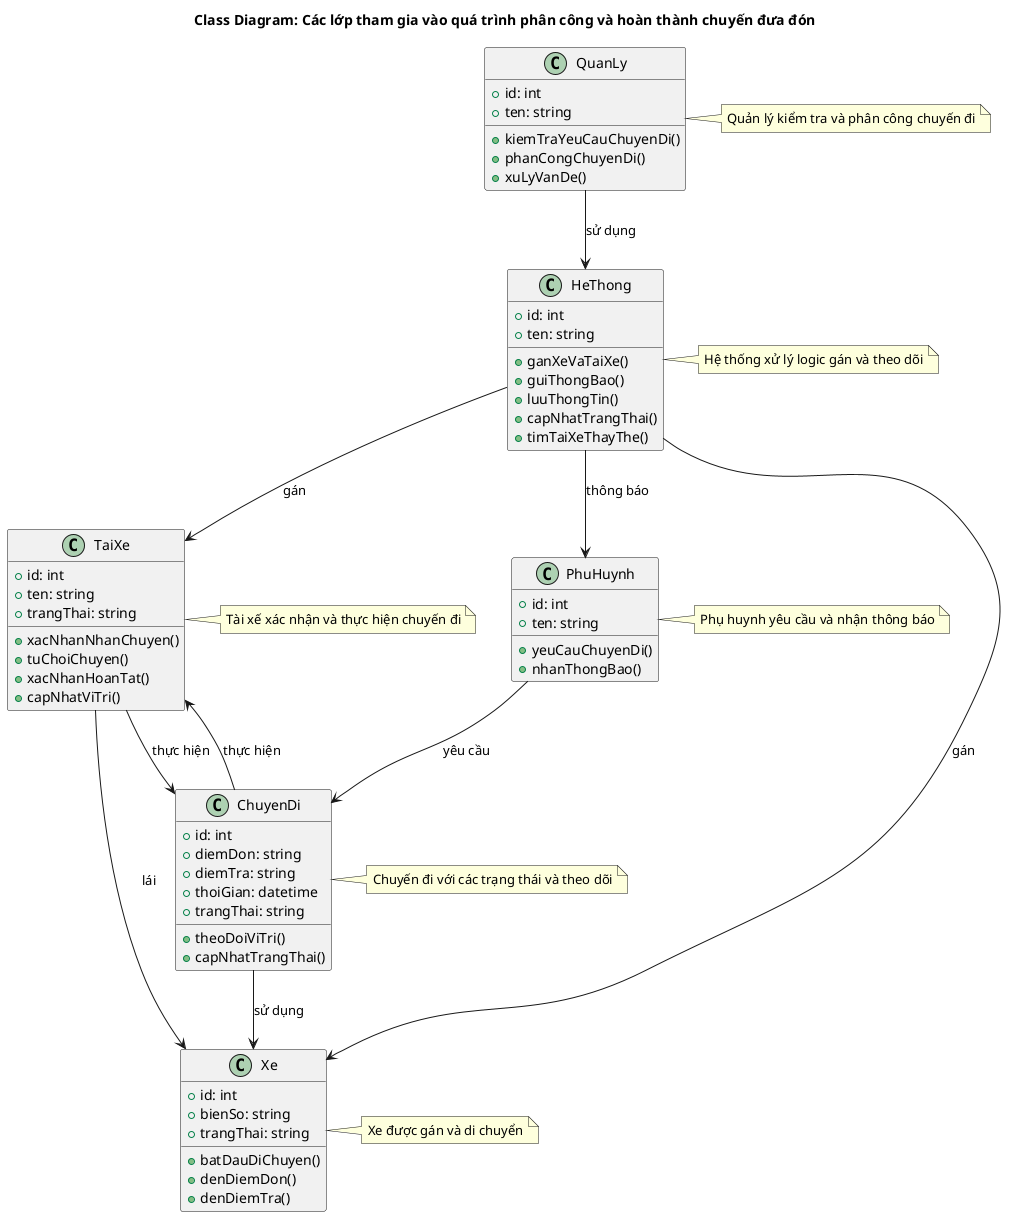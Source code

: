 @startuml
title Class Diagram: Các lớp tham gia vào quá trình phân công và hoàn thành chuyến đưa đón

class QuanLy {
    +id: int
    +ten: string
    +kiemTraYeuCauChuyenDi()
    +phanCongChuyenDi()
    +xuLyVanDe()
}

class HeThong {
    +id: int
    +ten: string
    +ganXeVaTaiXe()
    +guiThongBao()
    +luuThongTin()
    +capNhatTrangThai()
    +timTaiXeThayThe()
}

class TaiXe {
    +id: int
    +ten: string
    +trangThai: string
    +xacNhanNhanChuyen()
    +tuChoiChuyen()
    +xacNhanHoanTat()
    +capNhatViTri()
}

class PhuHuynh {
    +id: int
    +ten: string
    +yeuCauChuyenDi()
    +nhanThongBao()
}

class Xe {
    +id: int
    +bienSo: string
    +trangThai: string
    +batDauDiChuyen()
    +denDiemDon()
    +denDiemTra()
}

class ChuyenDi {
    +id: int
    +diemDon: string
    +diemTra: string
    +thoiGian: datetime
    +trangThai: string
    +theoDoiViTri()
    +capNhatTrangThai()
}

QuanLy --> HeThong : sử dụng
HeThong --> TaiXe : gán
HeThong --> Xe : gán
HeThong --> PhuHuynh : thông báo
TaiXe --> Xe : lái
TaiXe --> ChuyenDi : thực hiện
PhuHuynh --> ChuyenDi : yêu cầu
ChuyenDi --> Xe : sử dụng
ChuyenDi --> TaiXe : thực hiện

note right of QuanLy : Quản lý kiểm tra và phân công chuyến đi
note right of HeThong : Hệ thống xử lý logic gán và theo dõi
note right of TaiXe : Tài xế xác nhận và thực hiện chuyến đi
note right of PhuHuynh : Phụ huynh yêu cầu và nhận thông báo
note right of Xe : Xe được gán và di chuyển
note right of ChuyenDi : Chuyến đi với các trạng thái và theo dõi

@enduml
